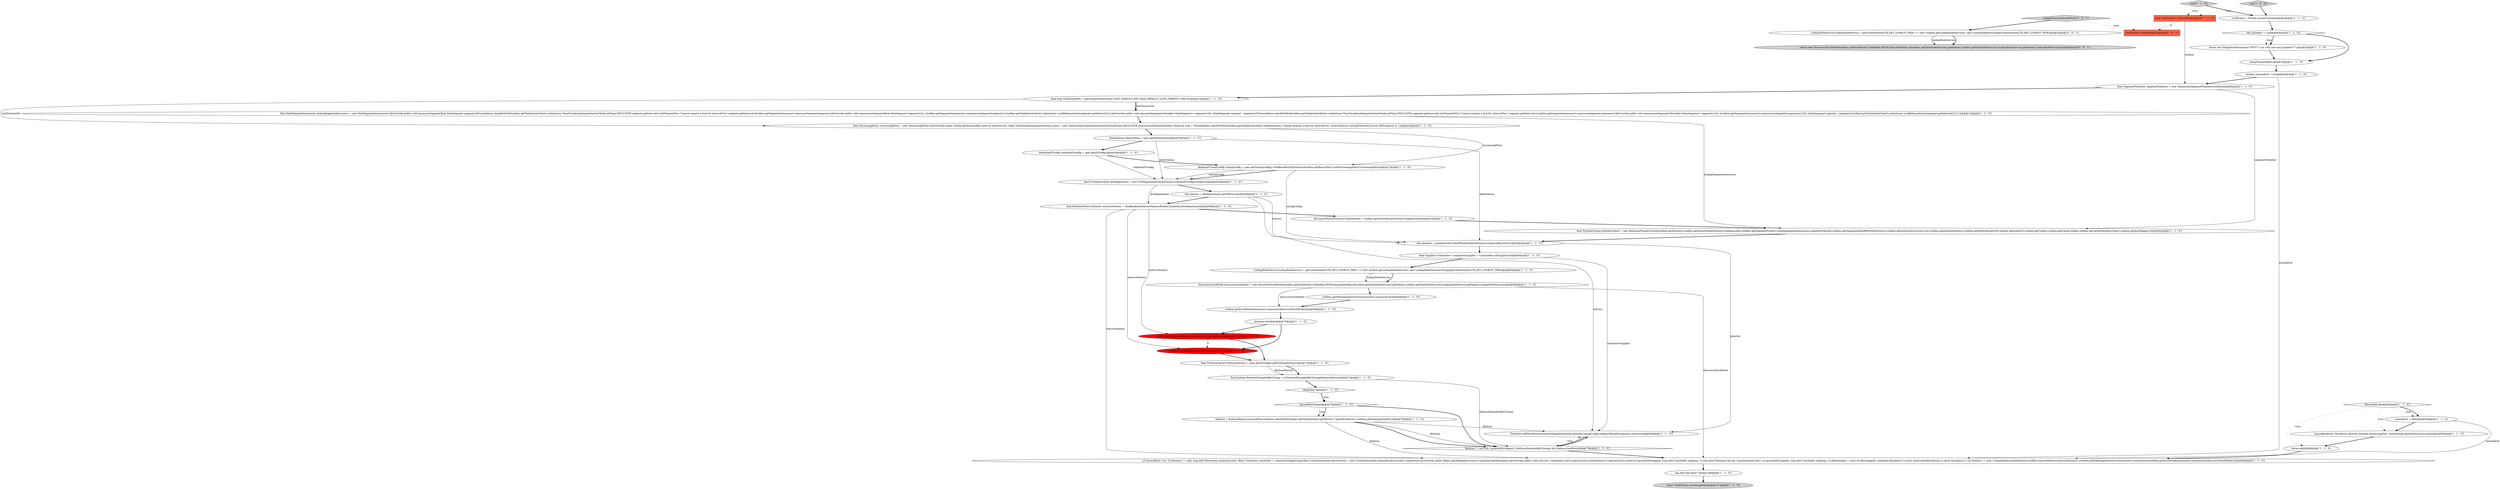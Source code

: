 digraph {
29 [style = filled, label = "final FireDepartment fireDepartment = new FireDepartment(dataSchema,realtimeIOConfig,tuningConfig)@@@58@@@['1', '1', '0']", fillcolor = white, shape = ellipse image = "AAA0AAABBB1BBB"];
7 [style = filled, label = "LookupNodeService lookupNodeService = getContextValue(CTX_KEY_LOOKUP_TIER) == null? toolbox.getLookupNodeService(): new LookupNodeService((String)getContextValue(CTX_KEY_LOOKUP_TIER))@@@65@@@['1', '1', '0']", fillcolor = white, shape = ellipse image = "AAA0AAABBB1BBB"];
11 [style = filled, label = "this.plumber = plumberSchool.findPlumber(dataSchema,tuningConfig,metrics)@@@63@@@['1', '1', '0']", fillcolor = white, shape = ellipse image = "AAA0AAABBB1BBB"];
46 [style = filled, label = "createDiscoveryDruidNode['0', '0', '1']", fillcolor = lightgray, shape = diamond image = "AAA0AAABBB3BBB"];
37 [style = filled, label = "return TaskStatus.success(getId())@@@147@@@['1', '1', '0']", fillcolor = lightgray, shape = ellipse image = "AAA0AAABBB1BBB"];
41 [style = filled, label = "run['0', '1', '0']", fillcolor = lightgray, shape = diamond image = "AAA0AAABBB2BBB"];
34 [style = filled, label = "runThread = Thread.currentThread()@@@3@@@['1', '1', '0']", fillcolor = white, shape = ellipse image = "AAA0AAABBB1BBB"];
1 [style = filled, label = "final DataSegmentAnnouncer lockingSegmentAnnouncer = new DataSegmentAnnouncer(){@Override public void announceSegment(final DataSegment segment){Preconditions.checkNotNull(toolbox.getTaskActionClient().submit(new TimeChunkLockAcquireAction(TaskLockType.EXCLUSIVE,segment.getInterval(),lockTimeoutMs)),\"Cannot acquire a lock for interval(%s(\",segment.getInterval())toolbox.getSegmentAnnouncer().announceSegment(segment)}@Override public void unannounceSegment(final DataSegment segment){try {toolbox.getSegmentAnnouncer().unannounceSegment(segment)}{toolbox.getTaskActionClient().submit(new LockReleaseAction(segment.getInterval()))}}@Override public void announceSegments(Iterable<DataSegment> segments){for (DataSegment segment : segments){Preconditions.checkNotNull(toolbox.getTaskActionClient().submit(new TimeChunkLockAcquireAction(TaskLockType.EXCLUSIVE,segment.getInterval(),lockTimeoutMs)),\"Cannot acquire a lock for interval(%s(\",segment.getInterval())}toolbox.getSegmentAnnouncer().announceSegments(segments)}@Override public void unannounceSegments(Iterable<DataSegment> segments){try {toolbox.getSegmentAnnouncer().unannounceSegments(segments)}{for (DataSegment segment : segments){toolbox.getTaskActionClient().submit(new LockReleaseAction(segment.getInterval()))}}}}@@@11@@@['1', '1', '0']", fillcolor = white, shape = ellipse image = "AAA0AAABBB1BBB"];
14 [style = filled, label = "Throwable e@@@83@@@['1', '1', '0']", fillcolor = white, shape = diamond image = "AAA0AAABBB1BBB"];
33 [style = filled, label = "final PlumberSchool plumberSchool = new RealtimePlumberSchool(toolbox.getEmitter(),toolbox.getQueryRunnerFactoryConglomerate(),toolbox.getSegmentPusher(),lockingSegmentAnnouncer,segmentPublisher,toolbox.getSegmentHandoffNotifierFactory(),toolbox.getQueryExecutorService(),toolbox.getJoinableFactory(),toolbox.getIndexMergerV9(),toolbox.getIndexIO(),toolbox.getCache(),toolbox.getCacheConfig(),toolbox.getCachePopulatorStats(),toolbox.getJsonMapper())@@@62@@@['1', '1', '0']", fillcolor = white, shape = ellipse image = "AAA0AAABBB1BBB"];
25 [style = filled, label = "final SegmentPublisher segmentPublisher = new TaskActionSegmentPublisher(toolbox)@@@9@@@['1', '1', '0']", fillcolor = white, shape = ellipse image = "AAA0AAABBB1BBB"];
22 [style = filled, label = "final RealtimeMetricsMonitor metricsMonitor = TaskRealtimeMetricsMonitorBuilder.build(this,fireDepartment)@@@60@@@['1', '1', '0']", fillcolor = white, shape = ellipse image = "AAA0AAABBB1BBB"];
16 [style = filled, label = "Plumbers.addNextRow(committerSupplier,firehose,plumber,tuningConfig.isReportParseExceptions(),metrics)@@@80@@@['1', '1', '0']", fillcolor = white, shape = ellipse image = "AAA0AAABBB1BBB"];
44 [style = filled, label = "return new DiscoveryDruidNode(toolbox.getDruidNode(),NodeRole.PEON,ImmutableMap.of(toolbox.getDataNodeService().getName(),toolbox.getDataNodeService(),lookupNodeService.getName(),lookupNodeService))@@@4@@@['0', '0', '1']", fillcolor = lightgray, shape = ellipse image = "AAA0AAABBB3BBB"];
18 [style = filled, label = "firehose = firehoseFactory.connect(Preconditions.checkNotNull(spec.getDataSchema().getParser(),\"inputRowParser\"),toolbox.getIndexingTmpDir())@@@76@@@['1', '1', '0']", fillcolor = white, shape = ellipse image = "AAA0AAABBB1BBB"];
30 [style = filled, label = "boolean normalExit = true@@@8@@@['1', '1', '0']", fillcolor = white, shape = ellipse image = "AAA0AAABBB1BBB"];
43 [style = filled, label = "LookupNodeService lookupNodeService = getContextValue(CTX_KEY_LOOKUP_TIER) == null? toolbox.getLookupNodeService(): new LookupNodeService(getContextValue(CTX_KEY_LOOKUP_TIER))@@@3@@@['0', '0', '1']", fillcolor = white, shape = ellipse image = "AAA0AAABBB3BBB"];
26 [style = filled, label = "final VersioningPolicy versioningPolicy = new VersioningPolicy(){@Override public String getVersion(final Interval interval){try {final TimeChunkLockAcquireAction action = new TimeChunkLockAcquireAction(TaskLockType.EXCLUSIVE,interval,lockTimeoutMs)final TaskLock lock = Preconditions.checkNotNull(toolbox.getTaskActionClient().submit(action),\"Cannot acquire a lock for interval(%s(\",interval)return lock.getVersion()}catch (IOException e) }}@@@42@@@['1', '1', '0']", fillcolor = white, shape = ellipse image = "AAA0AAABBB1BBB"];
19 [style = filled, label = "toolbox.getDataSegmentServerAnnouncer().announce()@@@68@@@['1', '1', '0']", fillcolor = white, shape = ellipse image = "AAA0AAABBB1BBB"];
21 [style = filled, label = "plumber.startJob()@@@70@@@['1', '1', '0']", fillcolor = white, shape = ellipse image = "AAA0AAABBB1BBB"];
28 [style = filled, label = "this.queryRunnerFactoryConglomerate = toolbox.getQueryRunnerFactoryConglomerate()@@@61@@@['1', '1', '0']", fillcolor = white, shape = ellipse image = "AAA0AAABBB1BBB"];
15 [style = filled, label = "this@@@74@@@['1', '1', '0']", fillcolor = white, shape = diamond image = "AAA0AAABBB1BBB"];
36 [style = filled, label = "final TaskToolbox toolbox@@@2@@@['1', '1', '0']", fillcolor = tomato, shape = box image = "AAA0AAABBB1BBB"];
31 [style = filled, label = "DataSchema dataSchema = spec.getDataSchema()@@@55@@@['1', '1', '0']", fillcolor = white, shape = ellipse image = "AAA0AAABBB1BBB"];
0 [style = filled, label = "setupTimeoutAlert()@@@7@@@['1', '1', '0']", fillcolor = white, shape = ellipse image = "AAA0AAABBB1BBB"];
6 [style = filled, label = "run['1', '0', '0']", fillcolor = lightgray, shape = diamond image = "AAA0AAABBB1BBB"];
4 [style = filled, label = "final FirehoseFactory firehoseFactory = spec.getIOConfig().getFirehoseFactory()@@@72@@@['1', '1', '0']", fillcolor = white, shape = ellipse image = "AAA0AAABBB1BBB"];
2 [style = filled, label = "normalExit = false@@@84@@@['1', '1', '0']", fillcolor = white, shape = ellipse image = "AAA0AAABBB1BBB"];
35 [style = filled, label = "log.info(\"Job done!\")@@@146@@@['1', '1', '0']", fillcolor = white, shape = ellipse image = "AAA0AAABBB1BBB"];
39 [style = filled, label = "final Supplier<Committer> committerSupplier = Committers.nilSupplier()@@@64@@@['1', '1', '0']", fillcolor = white, shape = ellipse image = "AAA0AAABBB1BBB"];
23 [style = filled, label = "final boolean firehoseDrainableByClosing = isFirehoseDrainableByClosing(firehoseFactory)@@@73@@@['1', '1', '0']", fillcolor = white, shape = ellipse image = "AAA0AAABBB1BBB"];
24 [style = filled, label = "log.makeAlert(e,\"Exception aborted realtime processing(%s(\",dataSchema.getDataSource()).emit()@@@85@@@['1', '1', '0']", fillcolor = white, shape = ellipse image = "AAA0AAABBB1BBB"];
20 [style = filled, label = "final long lockTimeoutMs = getContextValue(Tasks.LOCK_TIMEOUT_KEY,Tasks.DEFAULT_LOCK_TIMEOUT_MILLIS)@@@10@@@['1', '1', '0']", fillcolor = white, shape = ellipse image = "AAA0AAABBB1BBB"];
5 [style = filled, label = "toolbox.getMonitorScheduler().addMonitor(metricsMonitor)@@@71@@@['1', '0', '0']", fillcolor = red, shape = ellipse image = "AAA1AAABBB1BBB"];
40 [style = filled, label = "{if (normalExit) {try {if (firehose != null) {log.info(\"Persisting remaining data.\")final Committer committer = committerSupplier.get()final CountDownLatch persistLatch = new CountDownLatch(1)plumber.persist(new Committer(){@Override public Object getMetadata(){return committer.getMetadata()}@Override public void run(){try {committer.run()}{persistLatch.countDown()}}})persistLatch.await()}if (gracefullyStopped) {log.info(\"Gracefully stopping.\")}{log.info(\"Finishing the job.\")synchronized (this) {if (gracefullyStopped) {log.info(\"Gracefully stopping.\")}{finishingJob = true}}if (finishingJob) {plumber.finishJob()}}}catch (InterruptedException e) catch (Exception e) {if (firehose != null) {CloseQuietly.close(firehose)}toolbox.removeMonitor(metricsMonitor)}}toolbox.getDataSegmentServerAnnouncer().unannounce()toolbox.getDruidNodeAnnouncer().unannounce(discoveryDruidNode)}@@@88@@@['1', '1', '0']", fillcolor = white, shape = ellipse image = "AAA0AAABBB1BBB"];
12 [style = filled, label = "firehose != null && (!gracefullyStopped || firehoseDrainableByClosing) && firehose.hasMore()@@@79@@@['1', '1', '0']", fillcolor = white, shape = diamond image = "AAA0AAABBB1BBB"];
9 [style = filled, label = "throw new IllegalStateException(\"WTF?!? run with non-null plumber??!\")@@@5@@@['1', '1', '0']", fillcolor = white, shape = ellipse image = "AAA0AAABBB1BBB"];
32 [style = filled, label = "RealtimeIOConfig realtimeIOConfig = spec.getIOConfig()@@@56@@@['1', '1', '0']", fillcolor = white, shape = ellipse image = "AAA0AAABBB1BBB"];
3 [style = filled, label = "this.plumber != null@@@4@@@['1', '1', '0']", fillcolor = white, shape = diamond image = "AAA0AAABBB1BBB"];
38 [style = filled, label = "!gracefullyStopped@@@75@@@['1', '1', '0']", fillcolor = white, shape = diamond image = "AAA0AAABBB1BBB"];
8 [style = filled, label = "DiscoveryDruidNode discoveryDruidNode = new DiscoveryDruidNode(toolbox.getDruidNode(),NodeRole.PEON,ImmutableMap.of(toolbox.getDataNodeService().getName(),toolbox.getDataNodeService(),lookupNodeService.getName(),lookupNodeService))@@@66@@@['1', '1', '0']", fillcolor = white, shape = ellipse image = "AAA0AAABBB1BBB"];
13 [style = filled, label = "toolbox.getDruidNodeAnnouncer().announce(discoveryDruidNode)@@@69@@@['1', '1', '0']", fillcolor = white, shape = ellipse image = "AAA0AAABBB1BBB"];
42 [style = filled, label = "toolbox.addMonitor(metricsMonitor)@@@71@@@['0', '1', '0']", fillcolor = red, shape = ellipse image = "AAA1AAABBB2BBB"];
27 [style = filled, label = "RealtimeTuningConfig tuningConfig = spec.getTuningConfig().withBasePersistDirectory(toolbox.getPersistDir()).withVersioningPolicy(versioningPolicy)@@@57@@@['1', '1', '0']", fillcolor = white, shape = ellipse image = "AAA0AAABBB1BBB"];
17 [style = filled, label = "this.metrics = fireDepartment.getMetrics()@@@59@@@['1', '1', '0']", fillcolor = white, shape = ellipse image = "AAA0AAABBB1BBB"];
10 [style = filled, label = "throw e@@@86@@@['1', '1', '0']", fillcolor = white, shape = ellipse image = "AAA0AAABBB1BBB"];
45 [style = filled, label = "TaskToolbox toolbox@@@2@@@['0', '0', '1']", fillcolor = tomato, shape = box image = "AAA0AAABBB3BBB"];
0->30 [style = bold, label=""];
22->40 [style = solid, label="metricsMonitor"];
21->42 [style = bold, label=""];
26->27 [style = solid, label="versioningPolicy"];
38->12 [style = bold, label=""];
7->8 [style = bold, label=""];
22->5 [style = solid, label="metricsMonitor"];
41->36 [style = dotted, label="true"];
33->11 [style = bold, label=""];
12->40 [style = bold, label=""];
35->37 [style = bold, label=""];
43->44 [style = solid, label="lookupNodeService"];
23->12 [style = solid, label="firehoseDrainableByClosing"];
2->24 [style = bold, label=""];
18->16 [style = solid, label="firehose"];
43->44 [style = bold, label=""];
20->26 [style = solid, label="lockTimeoutMs"];
1->33 [style = solid, label="lockingSegmentAnnouncer"];
24->10 [style = bold, label=""];
14->2 [style = dotted, label="true"];
15->38 [style = bold, label=""];
17->11 [style = solid, label="metrics"];
4->23 [style = solid, label="firehoseFactory"];
2->40 [style = solid, label="normalExit"];
14->24 [style = dotted, label="true"];
18->12 [style = bold, label=""];
3->0 [style = bold, label=""];
38->18 [style = dotted, label="true"];
8->40 [style = solid, label="discoveryDruidNode"];
22->42 [style = solid, label="metricsMonitor"];
38->18 [style = bold, label=""];
29->22 [style = solid, label="fireDepartment"];
19->13 [style = bold, label=""];
39->7 [style = bold, label=""];
46->45 [style = dotted, label="true"];
36->25 [style = solid, label="toolbox"];
27->29 [style = bold, label=""];
7->8 [style = solid, label="lookupNodeService"];
18->12 [style = solid, label="firehose"];
11->16 [style = solid, label="plumber"];
4->23 [style = bold, label=""];
27->29 [style = solid, label="tuningConfig"];
18->40 [style = solid, label="firehose"];
36->45 [style = dashed, label="0"];
46->43 [style = bold, label=""];
29->17 [style = bold, label=""];
40->35 [style = bold, label=""];
8->13 [style = solid, label="discoveryDruidNode"];
6->34 [style = bold, label=""];
32->29 [style = solid, label="realtimeIOConfig"];
31->32 [style = bold, label=""];
23->15 [style = bold, label=""];
5->42 [style = dashed, label="0"];
32->27 [style = bold, label=""];
39->16 [style = solid, label="committerSupplier"];
22->28 [style = bold, label=""];
20->1 [style = bold, label=""];
3->9 [style = dotted, label="true"];
3->9 [style = bold, label=""];
42->4 [style = bold, label=""];
21->5 [style = bold, label=""];
25->20 [style = bold, label=""];
26->31 [style = bold, label=""];
20->1 [style = solid, label="lockTimeoutMs"];
5->4 [style = bold, label=""];
10->40 [style = bold, label=""];
14->2 [style = bold, label=""];
41->34 [style = bold, label=""];
6->36 [style = dotted, label="true"];
9->0 [style = bold, label=""];
31->29 [style = solid, label="dataSchema"];
31->11 [style = solid, label="dataSchema"];
8->19 [style = bold, label=""];
30->25 [style = bold, label=""];
12->16 [style = bold, label=""];
1->26 [style = bold, label=""];
17->22 [style = bold, label=""];
27->11 [style = solid, label="tuningConfig"];
14->10 [style = dotted, label="true"];
25->33 [style = solid, label="segmentPublisher"];
30->40 [style = solid, label="normalExit"];
28->33 [style = bold, label=""];
12->16 [style = dotted, label="true"];
34->3 [style = bold, label=""];
11->39 [style = bold, label=""];
15->38 [style = dotted, label="true"];
17->16 [style = solid, label="metrics"];
13->21 [style = bold, label=""];
16->12 [style = bold, label=""];
}
